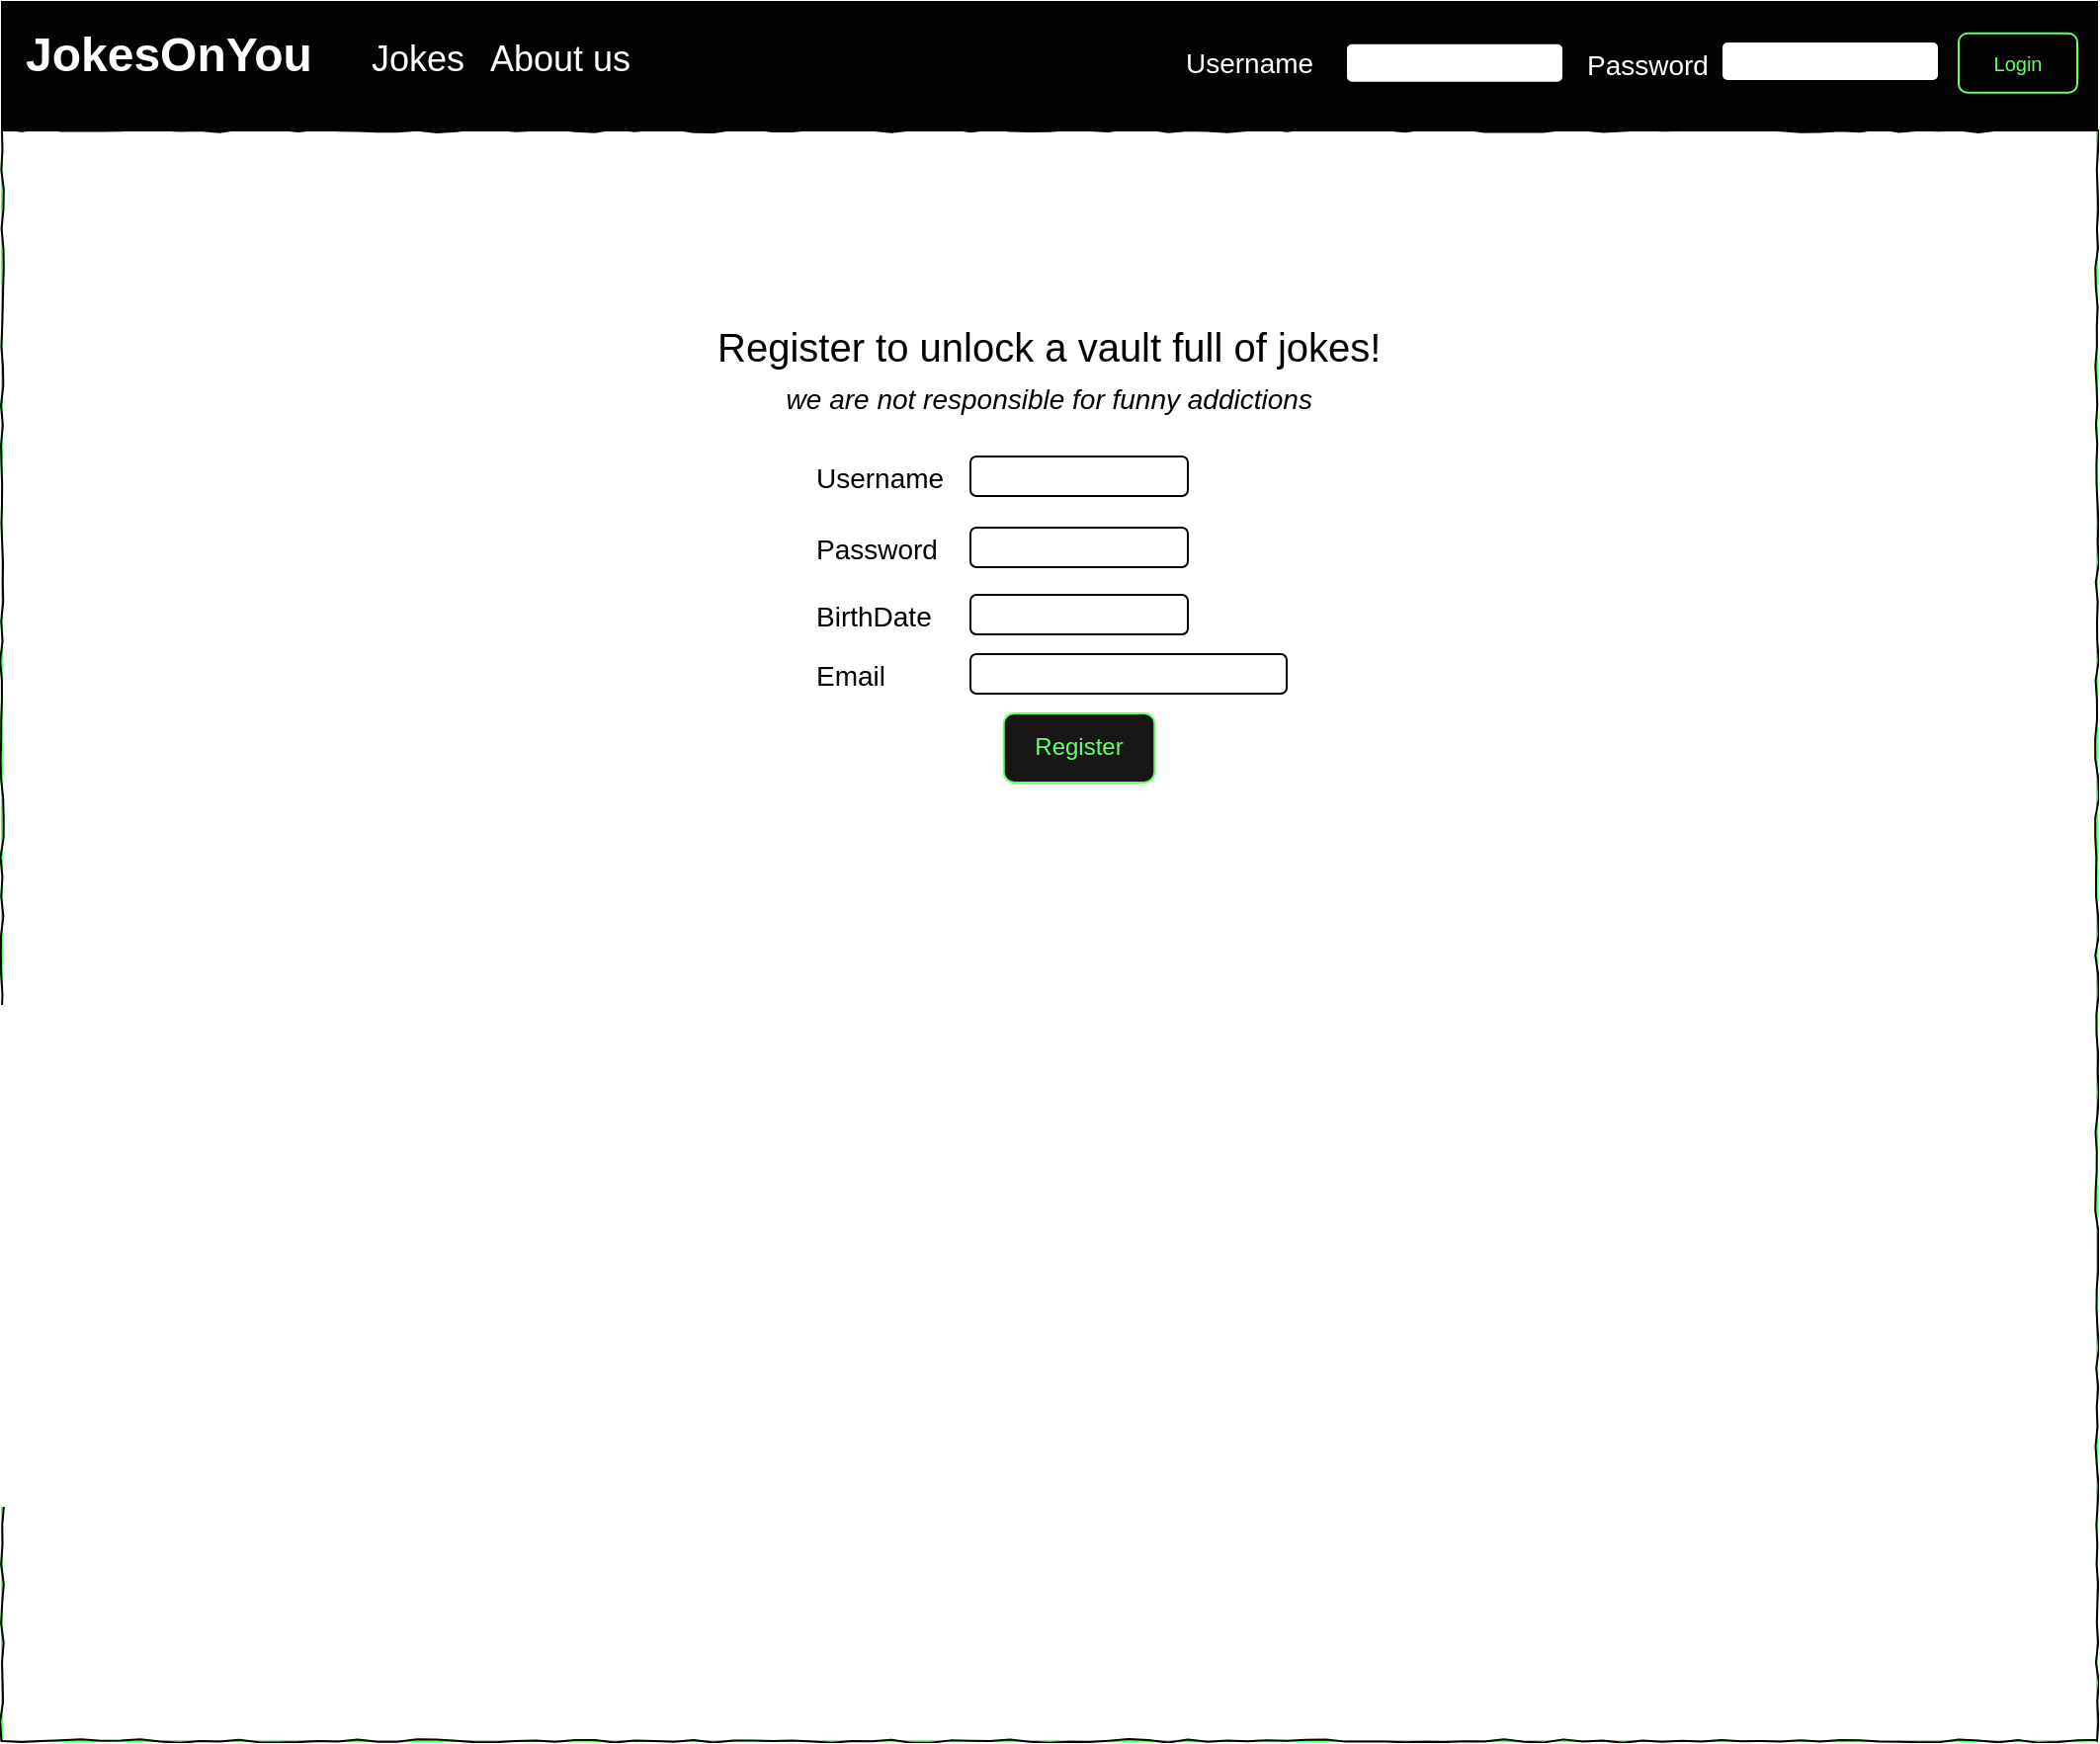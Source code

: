 <mxfile version="14.1.8" type="device"><diagram name="Page-1" id="03018318-947c-dd8e-b7a3-06fadd420f32"><mxGraphModel dx="1618" dy="931" grid="1" gridSize="10" guides="1" tooltips="1" connect="1" arrows="1" fold="1" page="1" pageScale="1" pageWidth="1100" pageHeight="850" background="#ffffff" math="0" shadow="0"><root><mxCell id="0"/><mxCell id="1" parent="0"/><mxCell id="uzfyhoW0RvxoDRWat2tM-27" value="" style="rounded=0;whiteSpace=wrap;html=1;strokeColor=#66FF66;fontFamily=Helvetica;fontSize=24;fontColor=#000000;fillColor=#FFFFFF;" vertex="1" parent="1"><mxGeometry x="20" y="105" width="1060" height="815" as="geometry"/></mxCell><mxCell id="677b7b8949515195-1" value="" style="whiteSpace=wrap;html=1;rounded=0;shadow=0;labelBackgroundColor=none;strokeWidth=1;fontFamily=Verdana;fontSize=12;fontColor=#000000;align=center;comic=1;fillColor=none;" parent="1" vertex="1"><mxGeometry x="20" y="105" width="1060" height="815" as="geometry"/></mxCell><mxCell id="uzfyhoW0RvxoDRWat2tM-2" value="" style="rounded=0;whiteSpace=wrap;html=1;fontSize=24;fillColor=#030303;" vertex="1" parent="1"><mxGeometry x="20" y="40" width="1060" height="65" as="geometry"/></mxCell><mxCell id="677b7b8949515195-4" value="&lt;font color=&quot;#ffffff&quot; style=&quot;font-size: 18px&quot;&gt;Jokes&lt;/font&gt;" style="text;html=1;points=[];align=left;verticalAlign=top;spacingTop=-4;fontSize=14;fontFamily=Helvetica;" parent="1" vertex="1"><mxGeometry x="205" y="55.88" width="60" height="20" as="geometry"/></mxCell><mxCell id="677b7b8949515195-11" value="&lt;font color=&quot;#ffffff&quot;&gt;&lt;b&gt;JokesOnYou&lt;/b&gt;&lt;/font&gt;" style="text;html=1;points=[];align=left;verticalAlign=top;spacingTop=-4;fontSize=24;fontFamily=Helvetica;fontStyle=0" parent="1" vertex="1"><mxGeometry x="30" y="50" width="60" height="20" as="geometry"/></mxCell><mxCell id="677b7b8949515195-14" value="&lt;font face=&quot;Helvetica&quot;&gt;&lt;font style=&quot;font-size: 20px&quot;&gt;&lt;font style=&quot;font-size: 20px&quot;&gt;Register to unlock a vault full of jokes!&lt;/font&gt;&lt;br&gt;&lt;div style=&quot;text-align: center&quot;&gt;&lt;i style=&quot;font-size: 14px&quot;&gt;we are not responsible for funny addictions&lt;/i&gt;&lt;/div&gt;&lt;/font&gt;&lt;/font&gt;" style="text;html=1;points=[];align=left;verticalAlign=top;spacingTop=-4;fontSize=14;fontFamily=Verdana" parent="1" vertex="1"><mxGeometry x="380" y="200" width="60" height="20" as="geometry"/></mxCell><mxCell id="uzfyhoW0RvxoDRWat2tM-5" value="&lt;font color=&quot;#ffffff&quot;&gt;Username&lt;/font&gt;" style="text;html=1;points=[];align=left;verticalAlign=top;spacingTop=-4;fontSize=14;fontFamily=Helvetica;" vertex="1" parent="1"><mxGeometry x="617" y="60" width="60" height="20" as="geometry"/></mxCell><mxCell id="uzfyhoW0RvxoDRWat2tM-6" value="&lt;font color=&quot;#ffffff&quot;&gt;Password&lt;/font&gt;" style="text;html=1;points=[];align=left;verticalAlign=top;spacingTop=-4;fontSize=14;fontFamily=Helvetica;" vertex="1" parent="1"><mxGeometry x="820" y="60.88" width="60" height="20" as="geometry"/></mxCell><mxCell id="uzfyhoW0RvxoDRWat2tM-14" value="" style="rounded=1;whiteSpace=wrap;html=1;fontSize=24;" vertex="1" parent="1"><mxGeometry x="700" y="60.88" width="110" height="20" as="geometry"/></mxCell><mxCell id="uzfyhoW0RvxoDRWat2tM-15" value="" style="rounded=1;whiteSpace=wrap;html=1;fontSize=24;" vertex="1" parent="1"><mxGeometry x="890" y="60" width="110" height="20" as="geometry"/></mxCell><mxCell id="uzfyhoW0RvxoDRWat2tM-18" value="&lt;font color=&quot;#66ff66&quot;&gt;Login&lt;/font&gt;" style="rounded=1;html=1;shadow=0;dashed=0;whiteSpace=wrap;fontSize=10;align=center;strokeColor=#66FF66;fillColor=none;" vertex="1" parent="1"><mxGeometry x="1010" y="55.88" width="60" height="30" as="geometry"/></mxCell><mxCell id="uzfyhoW0RvxoDRWat2tM-21" value="&lt;font color=&quot;#66ff66&quot; style=&quot;font-size: 12px&quot;&gt;Register&lt;/font&gt;" style="rounded=1;html=1;shadow=0;dashed=0;whiteSpace=wrap;fontSize=10;align=center;strokeColor=#66FF66;fillColor=#171717;" vertex="1" parent="1"><mxGeometry x="526.88" y="400" width="76.25" height="34.94" as="geometry"/></mxCell><mxCell id="uzfyhoW0RvxoDRWat2tM-22" value="&lt;font&gt;Username&lt;/font&gt;" style="text;html=1;points=[];align=left;verticalAlign=top;spacingTop=-4;fontSize=14;fontFamily=Helvetica;" vertex="1" parent="1"><mxGeometry x="430" y="270" width="60" height="20" as="geometry"/></mxCell><mxCell id="uzfyhoW0RvxoDRWat2tM-23" value="" style="rounded=1;whiteSpace=wrap;html=1;fontSize=24;" vertex="1" parent="1"><mxGeometry x="510" y="270" width="110" height="20" as="geometry"/></mxCell><mxCell id="uzfyhoW0RvxoDRWat2tM-25" value="&lt;font&gt;Password&lt;/font&gt;" style="text;html=1;points=[];align=left;verticalAlign=top;spacingTop=-4;fontSize=14;fontFamily=Helvetica;" vertex="1" parent="1"><mxGeometry x="430" y="306" width="60" height="20" as="geometry"/></mxCell><mxCell id="uzfyhoW0RvxoDRWat2tM-26" value="" style="rounded=1;whiteSpace=wrap;html=1;fontSize=24;" vertex="1" parent="1"><mxGeometry x="510" y="306" width="110" height="20" as="geometry"/></mxCell><mxCell id="uzfyhoW0RvxoDRWat2tM-29" value="&lt;font color=&quot;#ffffff&quot; style=&quot;font-size: 18px&quot;&gt;About us&lt;/font&gt;" style="text;html=1;points=[];align=left;verticalAlign=top;spacingTop=-4;fontSize=14;fontFamily=Helvetica;" vertex="1" parent="1"><mxGeometry x="265" y="55.88" width="60" height="20" as="geometry"/></mxCell><mxCell id="uzfyhoW0RvxoDRWat2tM-36" value="&lt;font&gt;Email&lt;/font&gt;" style="text;html=1;points=[];align=left;verticalAlign=top;spacingTop=-4;fontSize=14;fontFamily=Helvetica;" vertex="1" parent="1"><mxGeometry x="430" y="370" width="60" height="20" as="geometry"/></mxCell><mxCell id="uzfyhoW0RvxoDRWat2tM-37" value="" style="rounded=1;whiteSpace=wrap;html=1;fontSize=24;" vertex="1" parent="1"><mxGeometry x="510.01" y="370" width="160" height="20" as="geometry"/></mxCell><mxCell id="uzfyhoW0RvxoDRWat2tM-39" value="" style="rounded=1;whiteSpace=wrap;html=1;fontSize=24;" vertex="1" parent="1"><mxGeometry x="510.01" y="340" width="110" height="20" as="geometry"/></mxCell><mxCell id="uzfyhoW0RvxoDRWat2tM-40" value="&lt;font&gt;BirthDate&lt;/font&gt;" style="text;html=1;points=[];align=left;verticalAlign=top;spacingTop=-4;fontSize=14;fontFamily=Helvetica;" vertex="1" parent="1"><mxGeometry x="430" y="340" width="60" height="20" as="geometry"/></mxCell></root></mxGraphModel></diagram></mxfile>